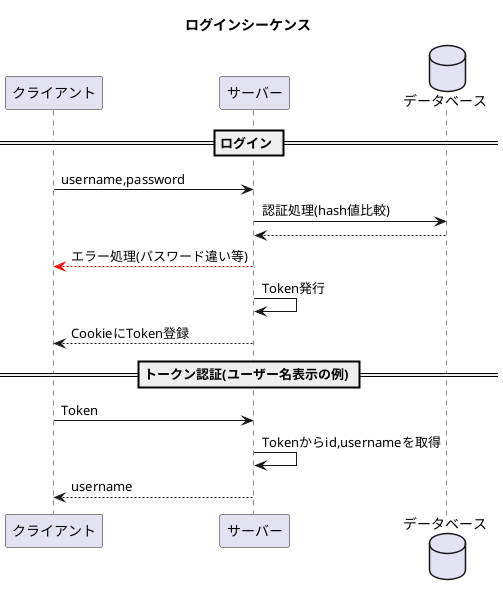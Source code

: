 @startuml login sequence

title ログインシーケンス

participant クライアント as c
participant サーバー as s
database データベース as db
== ログイン ==
c -> s : username,password
s -> db : 認証処理(hash値比較)
s <-- db : 
c <-[#red]- s : エラー処理(パスワード違い等)
s -> s : Token発行
c <-- s : CookieにToken登録

== トークン認証(ユーザー名表示の例) ==
c -> s : Token
s -> s : Tokenからid,usernameを取得
c <-- s : username

@enduml
